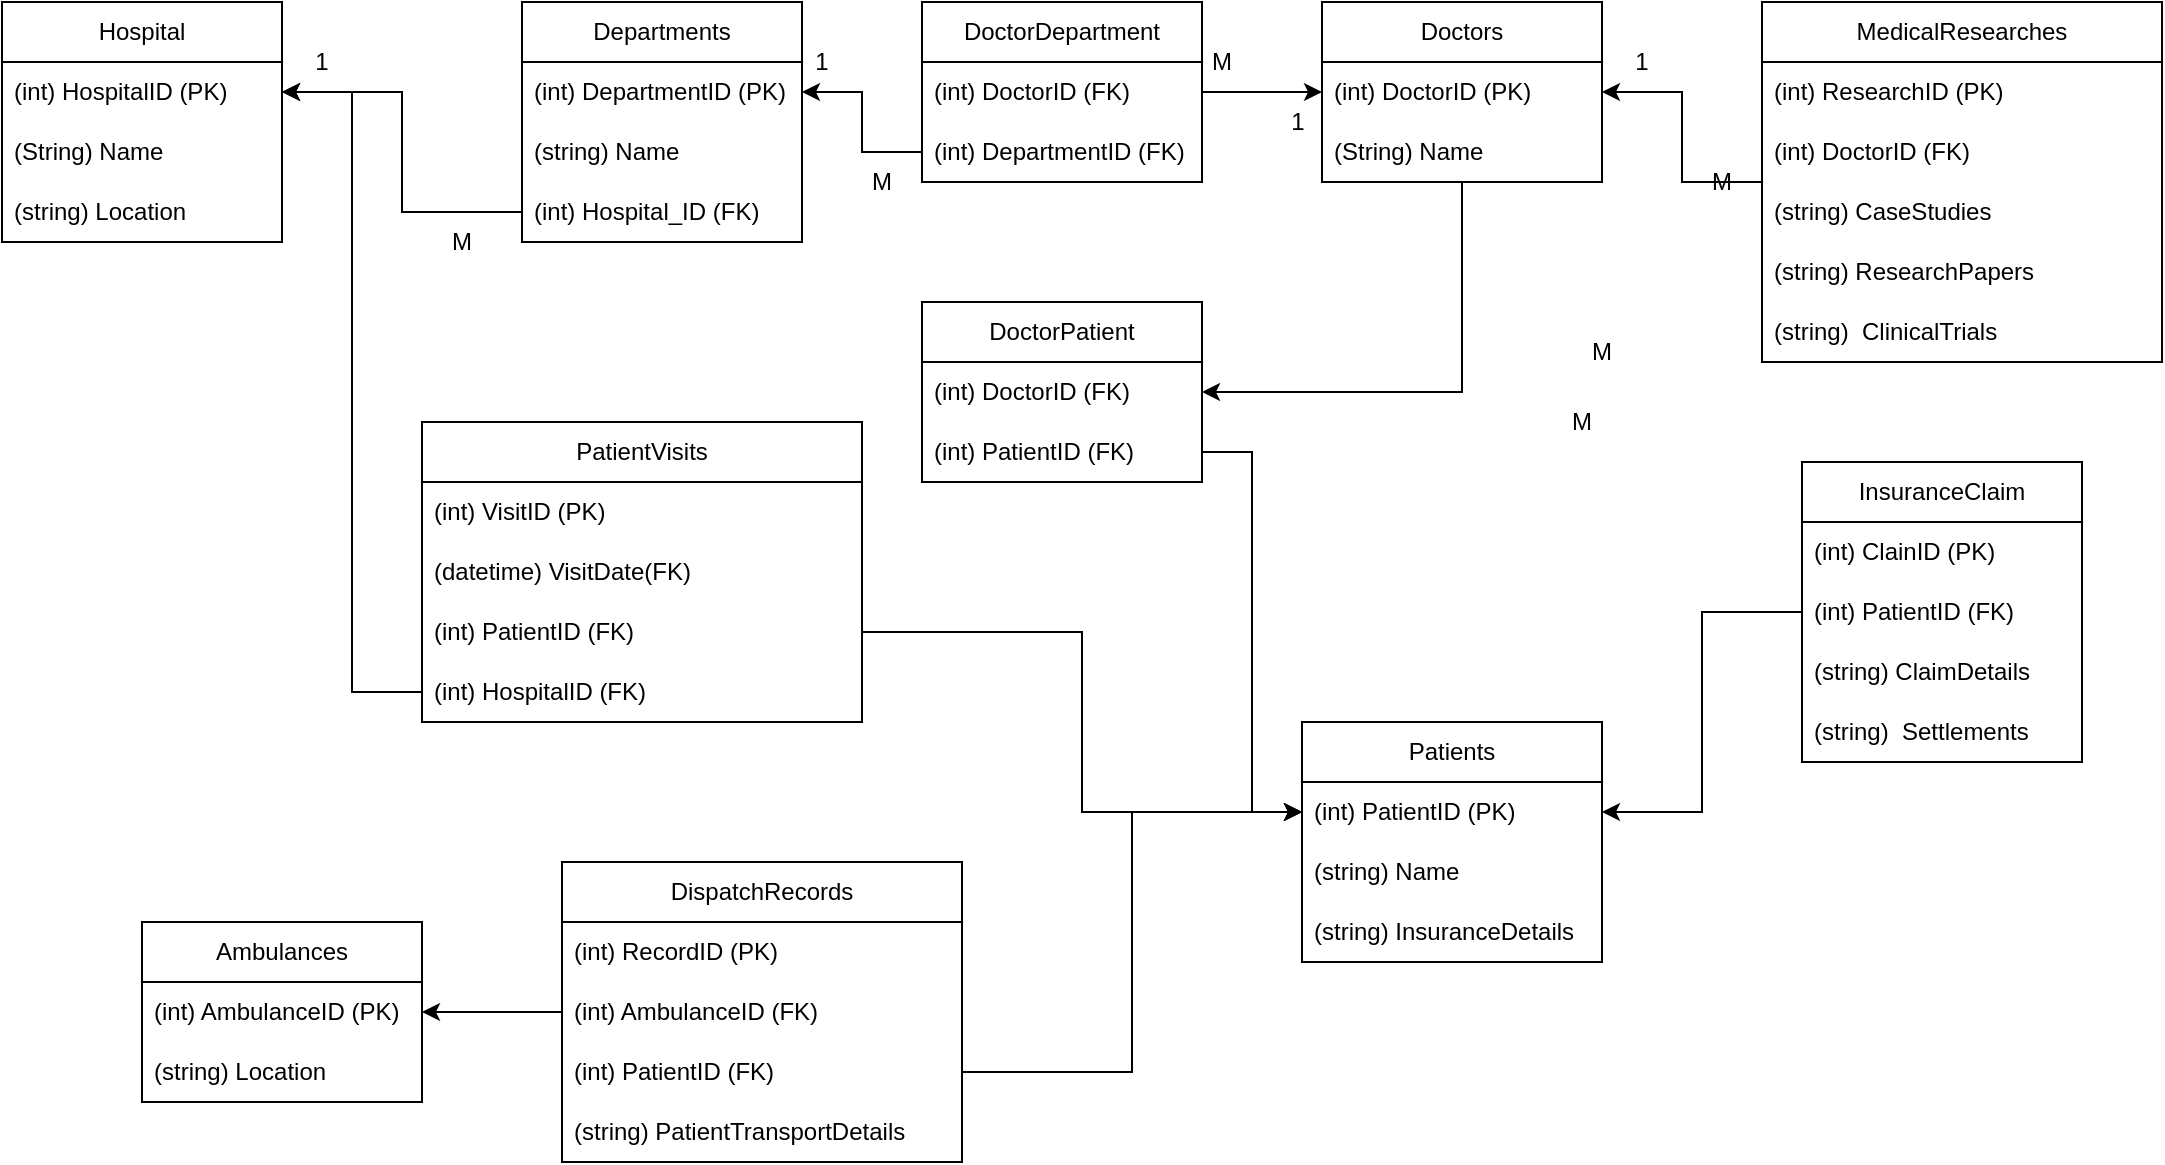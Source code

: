 <mxfile version="22.0.8" type="github">
  <diagram name="Page-1" id="a7904f86-f2b4-8e86-fa97-74104820619b">
    <mxGraphModel dx="1461" dy="779" grid="1" gridSize="10" guides="1" tooltips="1" connect="1" arrows="1" fold="1" page="1" pageScale="1" pageWidth="1100" pageHeight="850" background="none" math="0" shadow="0">
      <root>
        <mxCell id="0" />
        <mxCell id="1" parent="0" />
        <mxCell id="nmiUbv4m-V7VkSivuL6b-1" value="Hospital" style="swimlane;fontStyle=0;childLayout=stackLayout;horizontal=1;startSize=30;horizontalStack=0;resizeParent=1;resizeParentMax=0;resizeLast=0;collapsible=1;marginBottom=0;whiteSpace=wrap;html=1;" vertex="1" parent="1">
          <mxGeometry x="130" y="120" width="140" height="120" as="geometry" />
        </mxCell>
        <mxCell id="nmiUbv4m-V7VkSivuL6b-2" value="(int) HospitalID (PK)" style="text;strokeColor=none;fillColor=none;align=left;verticalAlign=middle;spacingLeft=4;spacingRight=4;overflow=hidden;points=[[0,0.5],[1,0.5]];portConstraint=eastwest;rotatable=0;whiteSpace=wrap;html=1;" vertex="1" parent="nmiUbv4m-V7VkSivuL6b-1">
          <mxGeometry y="30" width="140" height="30" as="geometry" />
        </mxCell>
        <mxCell id="nmiUbv4m-V7VkSivuL6b-3" value="(String) Name" style="text;strokeColor=none;fillColor=none;align=left;verticalAlign=middle;spacingLeft=4;spacingRight=4;overflow=hidden;points=[[0,0.5],[1,0.5]];portConstraint=eastwest;rotatable=0;whiteSpace=wrap;html=1;" vertex="1" parent="nmiUbv4m-V7VkSivuL6b-1">
          <mxGeometry y="60" width="140" height="30" as="geometry" />
        </mxCell>
        <mxCell id="nmiUbv4m-V7VkSivuL6b-4" value="(string) Location" style="text;strokeColor=none;fillColor=none;align=left;verticalAlign=middle;spacingLeft=4;spacingRight=4;overflow=hidden;points=[[0,0.5],[1,0.5]];portConstraint=eastwest;rotatable=0;whiteSpace=wrap;html=1;" vertex="1" parent="nmiUbv4m-V7VkSivuL6b-1">
          <mxGeometry y="90" width="140" height="30" as="geometry" />
        </mxCell>
        <mxCell id="nmiUbv4m-V7VkSivuL6b-5" value="Departments" style="swimlane;fontStyle=0;childLayout=stackLayout;horizontal=1;startSize=30;horizontalStack=0;resizeParent=1;resizeParentMax=0;resizeLast=0;collapsible=1;marginBottom=0;whiteSpace=wrap;html=1;" vertex="1" parent="1">
          <mxGeometry x="390" y="120" width="140" height="120" as="geometry" />
        </mxCell>
        <mxCell id="nmiUbv4m-V7VkSivuL6b-6" value="(int) DepartmentID (PK)" style="text;strokeColor=none;fillColor=none;align=left;verticalAlign=middle;spacingLeft=4;spacingRight=4;overflow=hidden;points=[[0,0.5],[1,0.5]];portConstraint=eastwest;rotatable=0;whiteSpace=wrap;html=1;" vertex="1" parent="nmiUbv4m-V7VkSivuL6b-5">
          <mxGeometry y="30" width="140" height="30" as="geometry" />
        </mxCell>
        <mxCell id="nmiUbv4m-V7VkSivuL6b-33" value="(string) Name" style="text;strokeColor=none;fillColor=none;align=left;verticalAlign=middle;spacingLeft=4;spacingRight=4;overflow=hidden;points=[[0,0.5],[1,0.5]];portConstraint=eastwest;rotatable=0;whiteSpace=wrap;html=1;" vertex="1" parent="nmiUbv4m-V7VkSivuL6b-5">
          <mxGeometry y="60" width="140" height="30" as="geometry" />
        </mxCell>
        <mxCell id="nmiUbv4m-V7VkSivuL6b-7" value="(int) Hospital_ID (FK)" style="text;strokeColor=none;fillColor=none;align=left;verticalAlign=middle;spacingLeft=4;spacingRight=4;overflow=hidden;points=[[0,0.5],[1,0.5]];portConstraint=eastwest;rotatable=0;whiteSpace=wrap;html=1;" vertex="1" parent="nmiUbv4m-V7VkSivuL6b-5">
          <mxGeometry y="90" width="140" height="30" as="geometry" />
        </mxCell>
        <mxCell id="nmiUbv4m-V7VkSivuL6b-47" style="edgeStyle=orthogonalEdgeStyle;rounded=0;orthogonalLoop=1;jettySize=auto;html=1;" edge="1" parent="1" source="nmiUbv4m-V7VkSivuL6b-9" target="nmiUbv4m-V7VkSivuL6b-44">
          <mxGeometry relative="1" as="geometry" />
        </mxCell>
        <mxCell id="nmiUbv4m-V7VkSivuL6b-9" value="Doctors" style="swimlane;fontStyle=0;childLayout=stackLayout;horizontal=1;startSize=30;horizontalStack=0;resizeParent=1;resizeParentMax=0;resizeLast=0;collapsible=1;marginBottom=0;whiteSpace=wrap;html=1;" vertex="1" parent="1">
          <mxGeometry x="790" y="120" width="140" height="90" as="geometry" />
        </mxCell>
        <mxCell id="nmiUbv4m-V7VkSivuL6b-10" value="(int) DoctorID (PK)" style="text;strokeColor=none;fillColor=none;align=left;verticalAlign=middle;spacingLeft=4;spacingRight=4;overflow=hidden;points=[[0,0.5],[1,0.5]];portConstraint=eastwest;rotatable=0;whiteSpace=wrap;html=1;" vertex="1" parent="nmiUbv4m-V7VkSivuL6b-9">
          <mxGeometry y="30" width="140" height="30" as="geometry" />
        </mxCell>
        <mxCell id="nmiUbv4m-V7VkSivuL6b-11" value="(String) Name" style="text;strokeColor=none;fillColor=none;align=left;verticalAlign=middle;spacingLeft=4;spacingRight=4;overflow=hidden;points=[[0,0.5],[1,0.5]];portConstraint=eastwest;rotatable=0;whiteSpace=wrap;html=1;" vertex="1" parent="nmiUbv4m-V7VkSivuL6b-9">
          <mxGeometry y="60" width="140" height="30" as="geometry" />
        </mxCell>
        <mxCell id="nmiUbv4m-V7VkSivuL6b-13" value="Patients" style="swimlane;fontStyle=0;childLayout=stackLayout;horizontal=1;startSize=30;horizontalStack=0;resizeParent=1;resizeParentMax=0;resizeLast=0;collapsible=1;marginBottom=0;whiteSpace=wrap;html=1;" vertex="1" parent="1">
          <mxGeometry x="780" y="480" width="150" height="120" as="geometry" />
        </mxCell>
        <mxCell id="nmiUbv4m-V7VkSivuL6b-14" value="(int) PatientID (PK)" style="text;strokeColor=none;fillColor=none;align=left;verticalAlign=middle;spacingLeft=4;spacingRight=4;overflow=hidden;points=[[0,0.5],[1,0.5]];portConstraint=eastwest;rotatable=0;whiteSpace=wrap;html=1;" vertex="1" parent="nmiUbv4m-V7VkSivuL6b-13">
          <mxGeometry y="30" width="150" height="30" as="geometry" />
        </mxCell>
        <mxCell id="nmiUbv4m-V7VkSivuL6b-15" value="(string) Name" style="text;strokeColor=none;fillColor=none;align=left;verticalAlign=middle;spacingLeft=4;spacingRight=4;overflow=hidden;points=[[0,0.5],[1,0.5]];portConstraint=eastwest;rotatable=0;whiteSpace=wrap;html=1;" vertex="1" parent="nmiUbv4m-V7VkSivuL6b-13">
          <mxGeometry y="60" width="150" height="30" as="geometry" />
        </mxCell>
        <mxCell id="nmiUbv4m-V7VkSivuL6b-16" value="(string) InsuranceDetails" style="text;strokeColor=none;fillColor=none;align=left;verticalAlign=middle;spacingLeft=4;spacingRight=4;overflow=hidden;points=[[0,0.5],[1,0.5]];portConstraint=eastwest;rotatable=0;whiteSpace=wrap;html=1;" vertex="1" parent="nmiUbv4m-V7VkSivuL6b-13">
          <mxGeometry y="90" width="150" height="30" as="geometry" />
        </mxCell>
        <mxCell id="nmiUbv4m-V7VkSivuL6b-17" value="PatientVisits" style="swimlane;fontStyle=0;childLayout=stackLayout;horizontal=1;startSize=30;horizontalStack=0;resizeParent=1;resizeParentMax=0;resizeLast=0;collapsible=1;marginBottom=0;whiteSpace=wrap;html=1;" vertex="1" parent="1">
          <mxGeometry x="340" y="330" width="220" height="150" as="geometry" />
        </mxCell>
        <mxCell id="nmiUbv4m-V7VkSivuL6b-18" value="(int) VisitID (PK)" style="text;strokeColor=none;fillColor=none;align=left;verticalAlign=middle;spacingLeft=4;spacingRight=4;overflow=hidden;points=[[0,0.5],[1,0.5]];portConstraint=eastwest;rotatable=0;whiteSpace=wrap;html=1;" vertex="1" parent="nmiUbv4m-V7VkSivuL6b-17">
          <mxGeometry y="30" width="220" height="30" as="geometry" />
        </mxCell>
        <mxCell id="nmiUbv4m-V7VkSivuL6b-50" value="(datetime) VisitDate(FK)" style="text;strokeColor=none;fillColor=none;align=left;verticalAlign=middle;spacingLeft=4;spacingRight=4;overflow=hidden;points=[[0,0.5],[1,0.5]];portConstraint=eastwest;rotatable=0;whiteSpace=wrap;html=1;" vertex="1" parent="nmiUbv4m-V7VkSivuL6b-17">
          <mxGeometry y="60" width="220" height="30" as="geometry" />
        </mxCell>
        <mxCell id="nmiUbv4m-V7VkSivuL6b-19" value="(int) PatientID (FK)" style="text;strokeColor=none;fillColor=none;align=left;verticalAlign=middle;spacingLeft=4;spacingRight=4;overflow=hidden;points=[[0,0.5],[1,0.5]];portConstraint=eastwest;rotatable=0;whiteSpace=wrap;html=1;" vertex="1" parent="nmiUbv4m-V7VkSivuL6b-17">
          <mxGeometry y="90" width="220" height="30" as="geometry" />
        </mxCell>
        <mxCell id="nmiUbv4m-V7VkSivuL6b-20" value="(int) HospitalID (FK)" style="text;strokeColor=none;fillColor=none;align=left;verticalAlign=middle;spacingLeft=4;spacingRight=4;overflow=hidden;points=[[0,0.5],[1,0.5]];portConstraint=eastwest;rotatable=0;whiteSpace=wrap;html=1;" vertex="1" parent="nmiUbv4m-V7VkSivuL6b-17">
          <mxGeometry y="120" width="220" height="30" as="geometry" />
        </mxCell>
        <mxCell id="nmiUbv4m-V7VkSivuL6b-21" value="InsuranceClaim" style="swimlane;fontStyle=0;childLayout=stackLayout;horizontal=1;startSize=30;horizontalStack=0;resizeParent=1;resizeParentMax=0;resizeLast=0;collapsible=1;marginBottom=0;whiteSpace=wrap;html=1;" vertex="1" parent="1">
          <mxGeometry x="1030" y="350" width="140" height="150" as="geometry" />
        </mxCell>
        <mxCell id="nmiUbv4m-V7VkSivuL6b-22" value="(int) ClainID (PK)" style="text;strokeColor=none;fillColor=none;align=left;verticalAlign=middle;spacingLeft=4;spacingRight=4;overflow=hidden;points=[[0,0.5],[1,0.5]];portConstraint=eastwest;rotatable=0;whiteSpace=wrap;html=1;" vertex="1" parent="nmiUbv4m-V7VkSivuL6b-21">
          <mxGeometry y="30" width="140" height="30" as="geometry" />
        </mxCell>
        <mxCell id="nmiUbv4m-V7VkSivuL6b-23" value="(int) PatientID (FK)" style="text;strokeColor=none;fillColor=none;align=left;verticalAlign=middle;spacingLeft=4;spacingRight=4;overflow=hidden;points=[[0,0.5],[1,0.5]];portConstraint=eastwest;rotatable=0;whiteSpace=wrap;html=1;" vertex="1" parent="nmiUbv4m-V7VkSivuL6b-21">
          <mxGeometry y="60" width="140" height="30" as="geometry" />
        </mxCell>
        <mxCell id="nmiUbv4m-V7VkSivuL6b-53" value="(string) ClaimDetails" style="text;strokeColor=none;fillColor=none;align=left;verticalAlign=middle;spacingLeft=4;spacingRight=4;overflow=hidden;points=[[0,0.5],[1,0.5]];portConstraint=eastwest;rotatable=0;whiteSpace=wrap;html=1;" vertex="1" parent="nmiUbv4m-V7VkSivuL6b-21">
          <mxGeometry y="90" width="140" height="30" as="geometry" />
        </mxCell>
        <mxCell id="nmiUbv4m-V7VkSivuL6b-24" value="(string)&amp;nbsp; Settlements" style="text;strokeColor=none;fillColor=none;align=left;verticalAlign=middle;spacingLeft=4;spacingRight=4;overflow=hidden;points=[[0,0.5],[1,0.5]];portConstraint=eastwest;rotatable=0;whiteSpace=wrap;html=1;" vertex="1" parent="nmiUbv4m-V7VkSivuL6b-21">
          <mxGeometry y="120" width="140" height="30" as="geometry" />
        </mxCell>
        <mxCell id="nmiUbv4m-V7VkSivuL6b-25" value="DispatchRecords" style="swimlane;fontStyle=0;childLayout=stackLayout;horizontal=1;startSize=30;horizontalStack=0;resizeParent=1;resizeParentMax=0;resizeLast=0;collapsible=1;marginBottom=0;whiteSpace=wrap;html=1;" vertex="1" parent="1">
          <mxGeometry x="410" y="550" width="200" height="150" as="geometry" />
        </mxCell>
        <mxCell id="nmiUbv4m-V7VkSivuL6b-26" value="(int) RecordID (PK)" style="text;strokeColor=none;fillColor=none;align=left;verticalAlign=middle;spacingLeft=4;spacingRight=4;overflow=hidden;points=[[0,0.5],[1,0.5]];portConstraint=eastwest;rotatable=0;whiteSpace=wrap;html=1;" vertex="1" parent="nmiUbv4m-V7VkSivuL6b-25">
          <mxGeometry y="30" width="200" height="30" as="geometry" />
        </mxCell>
        <mxCell id="nmiUbv4m-V7VkSivuL6b-27" value="(int) AmbulanceID (FK)" style="text;strokeColor=none;fillColor=none;align=left;verticalAlign=middle;spacingLeft=4;spacingRight=4;overflow=hidden;points=[[0,0.5],[1,0.5]];portConstraint=eastwest;rotatable=0;whiteSpace=wrap;html=1;" vertex="1" parent="nmiUbv4m-V7VkSivuL6b-25">
          <mxGeometry y="60" width="200" height="30" as="geometry" />
        </mxCell>
        <mxCell id="nmiUbv4m-V7VkSivuL6b-64" value="(int) PatientID (FK)" style="text;strokeColor=none;fillColor=none;align=left;verticalAlign=middle;spacingLeft=4;spacingRight=4;overflow=hidden;points=[[0,0.5],[1,0.5]];portConstraint=eastwest;rotatable=0;whiteSpace=wrap;html=1;" vertex="1" parent="nmiUbv4m-V7VkSivuL6b-25">
          <mxGeometry y="90" width="200" height="30" as="geometry" />
        </mxCell>
        <mxCell id="nmiUbv4m-V7VkSivuL6b-28" value="(string) PatientTransportDetails" style="text;strokeColor=none;fillColor=none;align=left;verticalAlign=middle;spacingLeft=4;spacingRight=4;overflow=hidden;points=[[0,0.5],[1,0.5]];portConstraint=eastwest;rotatable=0;whiteSpace=wrap;html=1;" vertex="1" parent="nmiUbv4m-V7VkSivuL6b-25">
          <mxGeometry y="120" width="200" height="30" as="geometry" />
        </mxCell>
        <mxCell id="nmiUbv4m-V7VkSivuL6b-74" style="edgeStyle=orthogonalEdgeStyle;rounded=0;orthogonalLoop=1;jettySize=auto;html=1;" edge="1" parent="1" source="nmiUbv4m-V7VkSivuL6b-29" target="nmiUbv4m-V7VkSivuL6b-10">
          <mxGeometry relative="1" as="geometry" />
        </mxCell>
        <mxCell id="nmiUbv4m-V7VkSivuL6b-29" value="MedicalResearches" style="swimlane;fontStyle=0;childLayout=stackLayout;horizontal=1;startSize=30;horizontalStack=0;resizeParent=1;resizeParentMax=0;resizeLast=0;collapsible=1;marginBottom=0;whiteSpace=wrap;html=1;" vertex="1" parent="1">
          <mxGeometry x="1010" y="120" width="200" height="180" as="geometry" />
        </mxCell>
        <mxCell id="nmiUbv4m-V7VkSivuL6b-30" value="(int) ResearchID (PK)" style="text;strokeColor=none;fillColor=none;align=left;verticalAlign=middle;spacingLeft=4;spacingRight=4;overflow=hidden;points=[[0,0.5],[1,0.5]];portConstraint=eastwest;rotatable=0;whiteSpace=wrap;html=1;" vertex="1" parent="nmiUbv4m-V7VkSivuL6b-29">
          <mxGeometry y="30" width="200" height="30" as="geometry" />
        </mxCell>
        <mxCell id="nmiUbv4m-V7VkSivuL6b-31" value="(int) DoctorID (FK)" style="text;strokeColor=none;fillColor=none;align=left;verticalAlign=middle;spacingLeft=4;spacingRight=4;overflow=hidden;points=[[0,0.5],[1,0.5]];portConstraint=eastwest;rotatable=0;whiteSpace=wrap;html=1;" vertex="1" parent="nmiUbv4m-V7VkSivuL6b-29">
          <mxGeometry y="60" width="200" height="30" as="geometry" />
        </mxCell>
        <mxCell id="nmiUbv4m-V7VkSivuL6b-61" value="(string) CaseStudies&amp;nbsp;" style="text;strokeColor=none;fillColor=none;align=left;verticalAlign=middle;spacingLeft=4;spacingRight=4;overflow=hidden;points=[[0,0.5],[1,0.5]];portConstraint=eastwest;rotatable=0;whiteSpace=wrap;html=1;" vertex="1" parent="nmiUbv4m-V7VkSivuL6b-29">
          <mxGeometry y="90" width="200" height="30" as="geometry" />
        </mxCell>
        <mxCell id="nmiUbv4m-V7VkSivuL6b-60" value="(string) ResearchPapers" style="text;strokeColor=none;fillColor=none;align=left;verticalAlign=middle;spacingLeft=4;spacingRight=4;overflow=hidden;points=[[0,0.5],[1,0.5]];portConstraint=eastwest;rotatable=0;whiteSpace=wrap;html=1;" vertex="1" parent="nmiUbv4m-V7VkSivuL6b-29">
          <mxGeometry y="120" width="200" height="30" as="geometry" />
        </mxCell>
        <mxCell id="nmiUbv4m-V7VkSivuL6b-62" value="(string)&amp;nbsp; ClinicalTrials" style="text;strokeColor=none;fillColor=none;align=left;verticalAlign=middle;spacingLeft=4;spacingRight=4;overflow=hidden;points=[[0,0.5],[1,0.5]];portConstraint=eastwest;rotatable=0;whiteSpace=wrap;html=1;" vertex="1" parent="nmiUbv4m-V7VkSivuL6b-29">
          <mxGeometry y="150" width="200" height="30" as="geometry" />
        </mxCell>
        <mxCell id="nmiUbv4m-V7VkSivuL6b-34" style="edgeStyle=orthogonalEdgeStyle;rounded=0;orthogonalLoop=1;jettySize=auto;html=1;entryX=1;entryY=0.5;entryDx=0;entryDy=0;" edge="1" parent="1" source="nmiUbv4m-V7VkSivuL6b-7" target="nmiUbv4m-V7VkSivuL6b-2">
          <mxGeometry relative="1" as="geometry" />
        </mxCell>
        <UserObject label="M" placeholders="1" name="Variable" id="nmiUbv4m-V7VkSivuL6b-35">
          <mxCell style="text;html=1;strokeColor=none;fillColor=none;align=center;verticalAlign=middle;whiteSpace=wrap;overflow=hidden;" vertex="1" parent="1">
            <mxGeometry x="320" y="230" width="80" height="20" as="geometry" />
          </mxCell>
        </UserObject>
        <UserObject label="1" placeholders="1" name="Variable" id="nmiUbv4m-V7VkSivuL6b-36">
          <mxCell style="text;html=1;strokeColor=none;fillColor=none;align=center;verticalAlign=middle;whiteSpace=wrap;overflow=hidden;" vertex="1" parent="1">
            <mxGeometry x="250" y="140" width="80" height="20" as="geometry" />
          </mxCell>
        </UserObject>
        <mxCell id="nmiUbv4m-V7VkSivuL6b-37" value="DoctorDepartment" style="swimlane;fontStyle=0;childLayout=stackLayout;horizontal=1;startSize=30;horizontalStack=0;resizeParent=1;resizeParentMax=0;resizeLast=0;collapsible=1;marginBottom=0;whiteSpace=wrap;html=1;" vertex="1" parent="1">
          <mxGeometry x="590" y="120" width="140" height="90" as="geometry" />
        </mxCell>
        <mxCell id="nmiUbv4m-V7VkSivuL6b-38" value="(int) DoctorID (FK)" style="text;strokeColor=none;fillColor=none;align=left;verticalAlign=middle;spacingLeft=4;spacingRight=4;overflow=hidden;points=[[0,0.5],[1,0.5]];portConstraint=eastwest;rotatable=0;whiteSpace=wrap;html=1;" vertex="1" parent="nmiUbv4m-V7VkSivuL6b-37">
          <mxGeometry y="30" width="140" height="30" as="geometry" />
        </mxCell>
        <mxCell id="nmiUbv4m-V7VkSivuL6b-39" value="(int) DepartmentID (FK)" style="text;strokeColor=none;fillColor=none;align=left;verticalAlign=middle;spacingLeft=4;spacingRight=4;overflow=hidden;points=[[0,0.5],[1,0.5]];portConstraint=eastwest;rotatable=0;whiteSpace=wrap;html=1;" vertex="1" parent="nmiUbv4m-V7VkSivuL6b-37">
          <mxGeometry y="60" width="140" height="30" as="geometry" />
        </mxCell>
        <mxCell id="nmiUbv4m-V7VkSivuL6b-41" style="edgeStyle=orthogonalEdgeStyle;rounded=0;orthogonalLoop=1;jettySize=auto;html=1;" edge="1" parent="1" source="nmiUbv4m-V7VkSivuL6b-38" target="nmiUbv4m-V7VkSivuL6b-10">
          <mxGeometry relative="1" as="geometry" />
        </mxCell>
        <mxCell id="nmiUbv4m-V7VkSivuL6b-42" style="edgeStyle=orthogonalEdgeStyle;rounded=0;orthogonalLoop=1;jettySize=auto;html=1;entryX=1;entryY=0.5;entryDx=0;entryDy=0;" edge="1" parent="1" source="nmiUbv4m-V7VkSivuL6b-39" target="nmiUbv4m-V7VkSivuL6b-6">
          <mxGeometry relative="1" as="geometry" />
        </mxCell>
        <mxCell id="nmiUbv4m-V7VkSivuL6b-43" value="DoctorPatient" style="swimlane;fontStyle=0;childLayout=stackLayout;horizontal=1;startSize=30;horizontalStack=0;resizeParent=1;resizeParentMax=0;resizeLast=0;collapsible=1;marginBottom=0;whiteSpace=wrap;html=1;" vertex="1" parent="1">
          <mxGeometry x="590" y="270" width="140" height="90" as="geometry" />
        </mxCell>
        <mxCell id="nmiUbv4m-V7VkSivuL6b-44" value="(int) DoctorID (FK)" style="text;strokeColor=none;fillColor=none;align=left;verticalAlign=middle;spacingLeft=4;spacingRight=4;overflow=hidden;points=[[0,0.5],[1,0.5]];portConstraint=eastwest;rotatable=0;whiteSpace=wrap;html=1;" vertex="1" parent="nmiUbv4m-V7VkSivuL6b-43">
          <mxGeometry y="30" width="140" height="30" as="geometry" />
        </mxCell>
        <mxCell id="nmiUbv4m-V7VkSivuL6b-45" value="(int) PatientID (FK)" style="text;strokeColor=none;fillColor=none;align=left;verticalAlign=middle;spacingLeft=4;spacingRight=4;overflow=hidden;points=[[0,0.5],[1,0.5]];portConstraint=eastwest;rotatable=0;whiteSpace=wrap;html=1;" vertex="1" parent="nmiUbv4m-V7VkSivuL6b-43">
          <mxGeometry y="60" width="140" height="30" as="geometry" />
        </mxCell>
        <mxCell id="nmiUbv4m-V7VkSivuL6b-48" style="edgeStyle=orthogonalEdgeStyle;rounded=0;orthogonalLoop=1;jettySize=auto;html=1;" edge="1" parent="1" source="nmiUbv4m-V7VkSivuL6b-45" target="nmiUbv4m-V7VkSivuL6b-14">
          <mxGeometry relative="1" as="geometry" />
        </mxCell>
        <mxCell id="nmiUbv4m-V7VkSivuL6b-51" style="edgeStyle=orthogonalEdgeStyle;rounded=0;orthogonalLoop=1;jettySize=auto;html=1;" edge="1" parent="1" source="nmiUbv4m-V7VkSivuL6b-19" target="nmiUbv4m-V7VkSivuL6b-14">
          <mxGeometry relative="1" as="geometry" />
        </mxCell>
        <mxCell id="nmiUbv4m-V7VkSivuL6b-54" style="edgeStyle=orthogonalEdgeStyle;rounded=0;orthogonalLoop=1;jettySize=auto;html=1;" edge="1" parent="1" source="nmiUbv4m-V7VkSivuL6b-23" target="nmiUbv4m-V7VkSivuL6b-14">
          <mxGeometry relative="1" as="geometry" />
        </mxCell>
        <mxCell id="nmiUbv4m-V7VkSivuL6b-55" value="Ambulances" style="swimlane;fontStyle=0;childLayout=stackLayout;horizontal=1;startSize=30;horizontalStack=0;resizeParent=1;resizeParentMax=0;resizeLast=0;collapsible=1;marginBottom=0;whiteSpace=wrap;html=1;" vertex="1" parent="1">
          <mxGeometry x="200" y="580" width="140" height="90" as="geometry" />
        </mxCell>
        <mxCell id="nmiUbv4m-V7VkSivuL6b-56" value="(int) AmbulanceID (PK)" style="text;strokeColor=none;fillColor=none;align=left;verticalAlign=middle;spacingLeft=4;spacingRight=4;overflow=hidden;points=[[0,0.5],[1,0.5]];portConstraint=eastwest;rotatable=0;whiteSpace=wrap;html=1;" vertex="1" parent="nmiUbv4m-V7VkSivuL6b-55">
          <mxGeometry y="30" width="140" height="30" as="geometry" />
        </mxCell>
        <mxCell id="nmiUbv4m-V7VkSivuL6b-57" value="(string) Location" style="text;strokeColor=none;fillColor=none;align=left;verticalAlign=middle;spacingLeft=4;spacingRight=4;overflow=hidden;points=[[0,0.5],[1,0.5]];portConstraint=eastwest;rotatable=0;whiteSpace=wrap;html=1;" vertex="1" parent="nmiUbv4m-V7VkSivuL6b-55">
          <mxGeometry y="60" width="140" height="30" as="geometry" />
        </mxCell>
        <mxCell id="nmiUbv4m-V7VkSivuL6b-65" style="edgeStyle=orthogonalEdgeStyle;rounded=0;orthogonalLoop=1;jettySize=auto;html=1;" edge="1" parent="1" source="nmiUbv4m-V7VkSivuL6b-64" target="nmiUbv4m-V7VkSivuL6b-14">
          <mxGeometry relative="1" as="geometry" />
        </mxCell>
        <UserObject label="1" placeholders="1" name="Variable" id="nmiUbv4m-V7VkSivuL6b-67">
          <mxCell style="text;html=1;strokeColor=none;fillColor=none;align=center;verticalAlign=middle;whiteSpace=wrap;overflow=hidden;" vertex="1" parent="1">
            <mxGeometry x="500" y="140" width="80" height="20" as="geometry" />
          </mxCell>
        </UserObject>
        <UserObject label="M" placeholders="1" name="Variable" id="nmiUbv4m-V7VkSivuL6b-68">
          <mxCell style="text;html=1;strokeColor=none;fillColor=none;align=center;verticalAlign=middle;whiteSpace=wrap;overflow=hidden;" vertex="1" parent="1">
            <mxGeometry x="530" y="200" width="80" height="20" as="geometry" />
          </mxCell>
        </UserObject>
        <UserObject label="M" placeholders="1" name="Variable" id="nmiUbv4m-V7VkSivuL6b-69">
          <mxCell style="text;html=1;strokeColor=none;fillColor=none;align=center;verticalAlign=middle;whiteSpace=wrap;overflow=hidden;" vertex="1" parent="1">
            <mxGeometry x="890" y="285" width="80" height="20" as="geometry" />
          </mxCell>
        </UserObject>
        <UserObject label="M" placeholders="1" name="Variable" id="nmiUbv4m-V7VkSivuL6b-70">
          <mxCell style="text;html=1;strokeColor=none;fillColor=none;align=center;verticalAlign=middle;whiteSpace=wrap;overflow=hidden;" vertex="1" parent="1">
            <mxGeometry x="700" y="140" width="80" height="20" as="geometry" />
          </mxCell>
        </UserObject>
        <UserObject label="1" placeholders="1" name="Variable" id="nmiUbv4m-V7VkSivuL6b-71">
          <mxCell style="text;html=1;strokeColor=none;fillColor=none;align=center;verticalAlign=middle;whiteSpace=wrap;overflow=hidden;" vertex="1" parent="1">
            <mxGeometry x="738" y="170" width="80" height="20" as="geometry" />
          </mxCell>
        </UserObject>
        <UserObject label="M" placeholders="1" name="Variable" id="nmiUbv4m-V7VkSivuL6b-72">
          <mxCell style="text;html=1;strokeColor=none;fillColor=none;align=center;verticalAlign=middle;whiteSpace=wrap;overflow=hidden;" vertex="1" parent="1">
            <mxGeometry x="880" y="320" width="80" height="20" as="geometry" />
          </mxCell>
        </UserObject>
        <mxCell id="nmiUbv4m-V7VkSivuL6b-75" style="edgeStyle=orthogonalEdgeStyle;rounded=0;orthogonalLoop=1;jettySize=auto;html=1;" edge="1" parent="1" source="nmiUbv4m-V7VkSivuL6b-27" target="nmiUbv4m-V7VkSivuL6b-56">
          <mxGeometry relative="1" as="geometry" />
        </mxCell>
        <UserObject label="M" placeholders="1" name="Variable" id="nmiUbv4m-V7VkSivuL6b-76">
          <mxCell style="text;html=1;strokeColor=none;fillColor=none;align=center;verticalAlign=middle;whiteSpace=wrap;overflow=hidden;" vertex="1" parent="1">
            <mxGeometry x="950" y="200" width="80" height="20" as="geometry" />
          </mxCell>
        </UserObject>
        <UserObject label="1" placeholders="1" name="Variable" id="nmiUbv4m-V7VkSivuL6b-77">
          <mxCell style="text;html=1;strokeColor=none;fillColor=none;align=center;verticalAlign=middle;whiteSpace=wrap;overflow=hidden;" vertex="1" parent="1">
            <mxGeometry x="910" y="140" width="80" height="20" as="geometry" />
          </mxCell>
        </UserObject>
        <mxCell id="nmiUbv4m-V7VkSivuL6b-78" style="edgeStyle=orthogonalEdgeStyle;rounded=0;orthogonalLoop=1;jettySize=auto;html=1;" edge="1" parent="1" source="nmiUbv4m-V7VkSivuL6b-20" target="nmiUbv4m-V7VkSivuL6b-2">
          <mxGeometry relative="1" as="geometry" />
        </mxCell>
      </root>
    </mxGraphModel>
  </diagram>
</mxfile>
